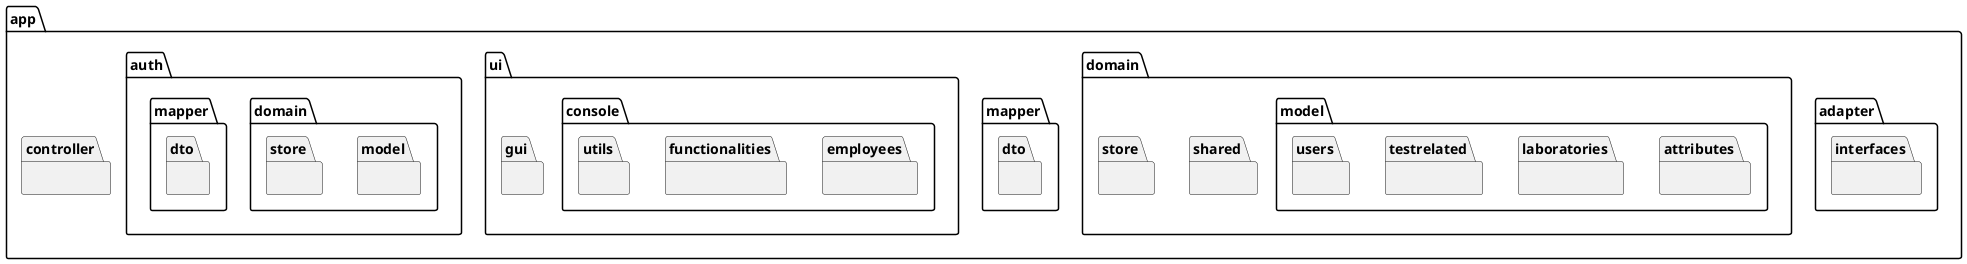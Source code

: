 @startuml
'https://plantuml.com/class-diagram

package app {
package adapter {
package interfaces {
}
}
package controller {
}
package domain {
package model {
package attributes {
}
package laboratories {
}
package testrelated {
}
package users {
}
}
package shared {
}
package store {
}
}
package mapper {
package dto {
}
}
package ui {
package console {
package employees {
}
package functionalities {
}
package utils {
}
}
package gui {
}
}
package auth {

package domain {
package model {
}
package store {
}
}
package mapper{
package dto {
}

}

}

@enduml